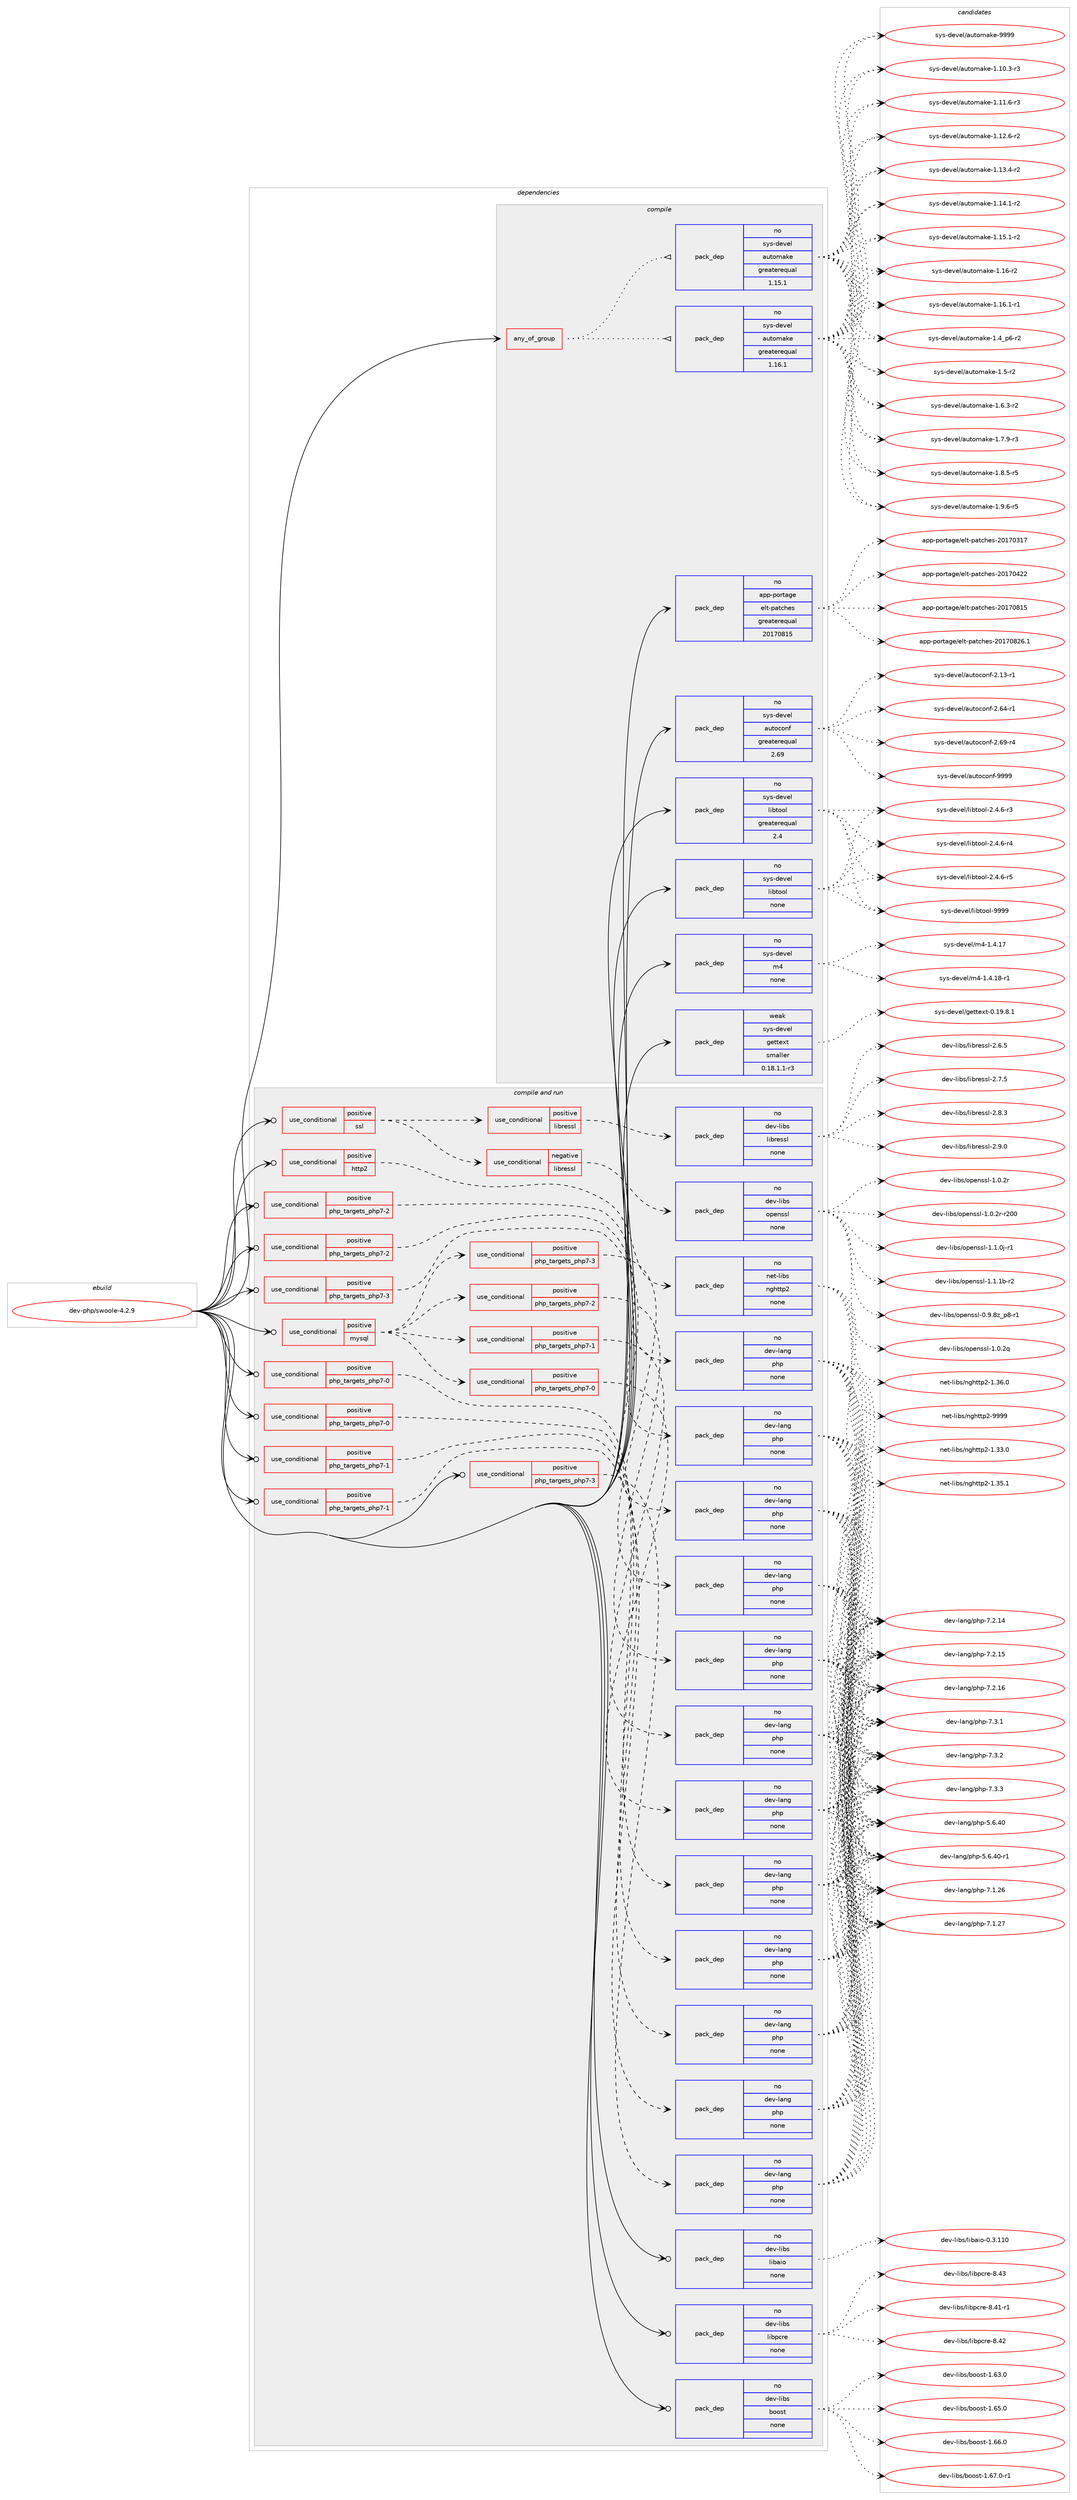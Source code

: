 digraph prolog {

# *************
# Graph options
# *************

newrank=true;
concentrate=true;
compound=true;
graph [rankdir=LR,fontname=Helvetica,fontsize=10,ranksep=1.5];#, ranksep=2.5, nodesep=0.2];
edge  [arrowhead=vee];
node  [fontname=Helvetica,fontsize=10];

# **********
# The ebuild
# **********

subgraph cluster_leftcol {
color=gray;
rank=same;
label=<<i>ebuild</i>>;
id [label="dev-php/swoole-4.2.9", color=red, width=4, href="../dev-php/swoole-4.2.9.svg"];
}

# ****************
# The dependencies
# ****************

subgraph cluster_midcol {
color=gray;
label=<<i>dependencies</i>>;
subgraph cluster_compile {
fillcolor="#eeeeee";
style=filled;
label=<<i>compile</i>>;
subgraph any22650 {
dependency1396163 [label=<<TABLE BORDER="0" CELLBORDER="1" CELLSPACING="0" CELLPADDING="4"><TR><TD CELLPADDING="10">any_of_group</TD></TR></TABLE>>, shape=none, color=red];subgraph pack1002826 {
dependency1396164 [label=<<TABLE BORDER="0" CELLBORDER="1" CELLSPACING="0" CELLPADDING="4" WIDTH="220"><TR><TD ROWSPAN="6" CELLPADDING="30">pack_dep</TD></TR><TR><TD WIDTH="110">no</TD></TR><TR><TD>sys-devel</TD></TR><TR><TD>automake</TD></TR><TR><TD>greaterequal</TD></TR><TR><TD>1.16.1</TD></TR></TABLE>>, shape=none, color=blue];
}
dependency1396163:e -> dependency1396164:w [weight=20,style="dotted",arrowhead="oinv"];
subgraph pack1002827 {
dependency1396165 [label=<<TABLE BORDER="0" CELLBORDER="1" CELLSPACING="0" CELLPADDING="4" WIDTH="220"><TR><TD ROWSPAN="6" CELLPADDING="30">pack_dep</TD></TR><TR><TD WIDTH="110">no</TD></TR><TR><TD>sys-devel</TD></TR><TR><TD>automake</TD></TR><TR><TD>greaterequal</TD></TR><TR><TD>1.15.1</TD></TR></TABLE>>, shape=none, color=blue];
}
dependency1396163:e -> dependency1396165:w [weight=20,style="dotted",arrowhead="oinv"];
}
id:e -> dependency1396163:w [weight=20,style="solid",arrowhead="vee"];
subgraph pack1002828 {
dependency1396166 [label=<<TABLE BORDER="0" CELLBORDER="1" CELLSPACING="0" CELLPADDING="4" WIDTH="220"><TR><TD ROWSPAN="6" CELLPADDING="30">pack_dep</TD></TR><TR><TD WIDTH="110">no</TD></TR><TR><TD>app-portage</TD></TR><TR><TD>elt-patches</TD></TR><TR><TD>greaterequal</TD></TR><TR><TD>20170815</TD></TR></TABLE>>, shape=none, color=blue];
}
id:e -> dependency1396166:w [weight=20,style="solid",arrowhead="vee"];
subgraph pack1002829 {
dependency1396167 [label=<<TABLE BORDER="0" CELLBORDER="1" CELLSPACING="0" CELLPADDING="4" WIDTH="220"><TR><TD ROWSPAN="6" CELLPADDING="30">pack_dep</TD></TR><TR><TD WIDTH="110">no</TD></TR><TR><TD>sys-devel</TD></TR><TR><TD>autoconf</TD></TR><TR><TD>greaterequal</TD></TR><TR><TD>2.69</TD></TR></TABLE>>, shape=none, color=blue];
}
id:e -> dependency1396167:w [weight=20,style="solid",arrowhead="vee"];
subgraph pack1002830 {
dependency1396168 [label=<<TABLE BORDER="0" CELLBORDER="1" CELLSPACING="0" CELLPADDING="4" WIDTH="220"><TR><TD ROWSPAN="6" CELLPADDING="30">pack_dep</TD></TR><TR><TD WIDTH="110">no</TD></TR><TR><TD>sys-devel</TD></TR><TR><TD>libtool</TD></TR><TR><TD>greaterequal</TD></TR><TR><TD>2.4</TD></TR></TABLE>>, shape=none, color=blue];
}
id:e -> dependency1396168:w [weight=20,style="solid",arrowhead="vee"];
subgraph pack1002831 {
dependency1396169 [label=<<TABLE BORDER="0" CELLBORDER="1" CELLSPACING="0" CELLPADDING="4" WIDTH="220"><TR><TD ROWSPAN="6" CELLPADDING="30">pack_dep</TD></TR><TR><TD WIDTH="110">no</TD></TR><TR><TD>sys-devel</TD></TR><TR><TD>libtool</TD></TR><TR><TD>none</TD></TR><TR><TD></TD></TR></TABLE>>, shape=none, color=blue];
}
id:e -> dependency1396169:w [weight=20,style="solid",arrowhead="vee"];
subgraph pack1002832 {
dependency1396170 [label=<<TABLE BORDER="0" CELLBORDER="1" CELLSPACING="0" CELLPADDING="4" WIDTH="220"><TR><TD ROWSPAN="6" CELLPADDING="30">pack_dep</TD></TR><TR><TD WIDTH="110">no</TD></TR><TR><TD>sys-devel</TD></TR><TR><TD>m4</TD></TR><TR><TD>none</TD></TR><TR><TD></TD></TR></TABLE>>, shape=none, color=blue];
}
id:e -> dependency1396170:w [weight=20,style="solid",arrowhead="vee"];
subgraph pack1002833 {
dependency1396171 [label=<<TABLE BORDER="0" CELLBORDER="1" CELLSPACING="0" CELLPADDING="4" WIDTH="220"><TR><TD ROWSPAN="6" CELLPADDING="30">pack_dep</TD></TR><TR><TD WIDTH="110">weak</TD></TR><TR><TD>sys-devel</TD></TR><TR><TD>gettext</TD></TR><TR><TD>smaller</TD></TR><TR><TD>0.18.1.1-r3</TD></TR></TABLE>>, shape=none, color=blue];
}
id:e -> dependency1396171:w [weight=20,style="solid",arrowhead="vee"];
}
subgraph cluster_compileandrun {
fillcolor="#eeeeee";
style=filled;
label=<<i>compile and run</i>>;
subgraph cond370122 {
dependency1396172 [label=<<TABLE BORDER="0" CELLBORDER="1" CELLSPACING="0" CELLPADDING="4"><TR><TD ROWSPAN="3" CELLPADDING="10">use_conditional</TD></TR><TR><TD>positive</TD></TR><TR><TD>http2</TD></TR></TABLE>>, shape=none, color=red];
subgraph pack1002834 {
dependency1396173 [label=<<TABLE BORDER="0" CELLBORDER="1" CELLSPACING="0" CELLPADDING="4" WIDTH="220"><TR><TD ROWSPAN="6" CELLPADDING="30">pack_dep</TD></TR><TR><TD WIDTH="110">no</TD></TR><TR><TD>net-libs</TD></TR><TR><TD>nghttp2</TD></TR><TR><TD>none</TD></TR><TR><TD></TD></TR></TABLE>>, shape=none, color=blue];
}
dependency1396172:e -> dependency1396173:w [weight=20,style="dashed",arrowhead="vee"];
}
id:e -> dependency1396172:w [weight=20,style="solid",arrowhead="odotvee"];
subgraph cond370123 {
dependency1396174 [label=<<TABLE BORDER="0" CELLBORDER="1" CELLSPACING="0" CELLPADDING="4"><TR><TD ROWSPAN="3" CELLPADDING="10">use_conditional</TD></TR><TR><TD>positive</TD></TR><TR><TD>mysql</TD></TR></TABLE>>, shape=none, color=red];
subgraph cond370124 {
dependency1396175 [label=<<TABLE BORDER="0" CELLBORDER="1" CELLSPACING="0" CELLPADDING="4"><TR><TD ROWSPAN="3" CELLPADDING="10">use_conditional</TD></TR><TR><TD>positive</TD></TR><TR><TD>php_targets_php7-0</TD></TR></TABLE>>, shape=none, color=red];
subgraph pack1002835 {
dependency1396176 [label=<<TABLE BORDER="0" CELLBORDER="1" CELLSPACING="0" CELLPADDING="4" WIDTH="220"><TR><TD ROWSPAN="6" CELLPADDING="30">pack_dep</TD></TR><TR><TD WIDTH="110">no</TD></TR><TR><TD>dev-lang</TD></TR><TR><TD>php</TD></TR><TR><TD>none</TD></TR><TR><TD></TD></TR></TABLE>>, shape=none, color=blue];
}
dependency1396175:e -> dependency1396176:w [weight=20,style="dashed",arrowhead="vee"];
}
dependency1396174:e -> dependency1396175:w [weight=20,style="dashed",arrowhead="vee"];
subgraph cond370125 {
dependency1396177 [label=<<TABLE BORDER="0" CELLBORDER="1" CELLSPACING="0" CELLPADDING="4"><TR><TD ROWSPAN="3" CELLPADDING="10">use_conditional</TD></TR><TR><TD>positive</TD></TR><TR><TD>php_targets_php7-1</TD></TR></TABLE>>, shape=none, color=red];
subgraph pack1002836 {
dependency1396178 [label=<<TABLE BORDER="0" CELLBORDER="1" CELLSPACING="0" CELLPADDING="4" WIDTH="220"><TR><TD ROWSPAN="6" CELLPADDING="30">pack_dep</TD></TR><TR><TD WIDTH="110">no</TD></TR><TR><TD>dev-lang</TD></TR><TR><TD>php</TD></TR><TR><TD>none</TD></TR><TR><TD></TD></TR></TABLE>>, shape=none, color=blue];
}
dependency1396177:e -> dependency1396178:w [weight=20,style="dashed",arrowhead="vee"];
}
dependency1396174:e -> dependency1396177:w [weight=20,style="dashed",arrowhead="vee"];
subgraph cond370126 {
dependency1396179 [label=<<TABLE BORDER="0" CELLBORDER="1" CELLSPACING="0" CELLPADDING="4"><TR><TD ROWSPAN="3" CELLPADDING="10">use_conditional</TD></TR><TR><TD>positive</TD></TR><TR><TD>php_targets_php7-2</TD></TR></TABLE>>, shape=none, color=red];
subgraph pack1002837 {
dependency1396180 [label=<<TABLE BORDER="0" CELLBORDER="1" CELLSPACING="0" CELLPADDING="4" WIDTH="220"><TR><TD ROWSPAN="6" CELLPADDING="30">pack_dep</TD></TR><TR><TD WIDTH="110">no</TD></TR><TR><TD>dev-lang</TD></TR><TR><TD>php</TD></TR><TR><TD>none</TD></TR><TR><TD></TD></TR></TABLE>>, shape=none, color=blue];
}
dependency1396179:e -> dependency1396180:w [weight=20,style="dashed",arrowhead="vee"];
}
dependency1396174:e -> dependency1396179:w [weight=20,style="dashed",arrowhead="vee"];
subgraph cond370127 {
dependency1396181 [label=<<TABLE BORDER="0" CELLBORDER="1" CELLSPACING="0" CELLPADDING="4"><TR><TD ROWSPAN="3" CELLPADDING="10">use_conditional</TD></TR><TR><TD>positive</TD></TR><TR><TD>php_targets_php7-3</TD></TR></TABLE>>, shape=none, color=red];
subgraph pack1002838 {
dependency1396182 [label=<<TABLE BORDER="0" CELLBORDER="1" CELLSPACING="0" CELLPADDING="4" WIDTH="220"><TR><TD ROWSPAN="6" CELLPADDING="30">pack_dep</TD></TR><TR><TD WIDTH="110">no</TD></TR><TR><TD>dev-lang</TD></TR><TR><TD>php</TD></TR><TR><TD>none</TD></TR><TR><TD></TD></TR></TABLE>>, shape=none, color=blue];
}
dependency1396181:e -> dependency1396182:w [weight=20,style="dashed",arrowhead="vee"];
}
dependency1396174:e -> dependency1396181:w [weight=20,style="dashed",arrowhead="vee"];
}
id:e -> dependency1396174:w [weight=20,style="solid",arrowhead="odotvee"];
subgraph cond370128 {
dependency1396183 [label=<<TABLE BORDER="0" CELLBORDER="1" CELLSPACING="0" CELLPADDING="4"><TR><TD ROWSPAN="3" CELLPADDING="10">use_conditional</TD></TR><TR><TD>positive</TD></TR><TR><TD>php_targets_php7-0</TD></TR></TABLE>>, shape=none, color=red];
subgraph pack1002839 {
dependency1396184 [label=<<TABLE BORDER="0" CELLBORDER="1" CELLSPACING="0" CELLPADDING="4" WIDTH="220"><TR><TD ROWSPAN="6" CELLPADDING="30">pack_dep</TD></TR><TR><TD WIDTH="110">no</TD></TR><TR><TD>dev-lang</TD></TR><TR><TD>php</TD></TR><TR><TD>none</TD></TR><TR><TD></TD></TR></TABLE>>, shape=none, color=blue];
}
dependency1396183:e -> dependency1396184:w [weight=20,style="dashed",arrowhead="vee"];
}
id:e -> dependency1396183:w [weight=20,style="solid",arrowhead="odotvee"];
subgraph cond370129 {
dependency1396185 [label=<<TABLE BORDER="0" CELLBORDER="1" CELLSPACING="0" CELLPADDING="4"><TR><TD ROWSPAN="3" CELLPADDING="10">use_conditional</TD></TR><TR><TD>positive</TD></TR><TR><TD>php_targets_php7-0</TD></TR></TABLE>>, shape=none, color=red];
subgraph pack1002840 {
dependency1396186 [label=<<TABLE BORDER="0" CELLBORDER="1" CELLSPACING="0" CELLPADDING="4" WIDTH="220"><TR><TD ROWSPAN="6" CELLPADDING="30">pack_dep</TD></TR><TR><TD WIDTH="110">no</TD></TR><TR><TD>dev-lang</TD></TR><TR><TD>php</TD></TR><TR><TD>none</TD></TR><TR><TD></TD></TR></TABLE>>, shape=none, color=blue];
}
dependency1396185:e -> dependency1396186:w [weight=20,style="dashed",arrowhead="vee"];
}
id:e -> dependency1396185:w [weight=20,style="solid",arrowhead="odotvee"];
subgraph cond370130 {
dependency1396187 [label=<<TABLE BORDER="0" CELLBORDER="1" CELLSPACING="0" CELLPADDING="4"><TR><TD ROWSPAN="3" CELLPADDING="10">use_conditional</TD></TR><TR><TD>positive</TD></TR><TR><TD>php_targets_php7-1</TD></TR></TABLE>>, shape=none, color=red];
subgraph pack1002841 {
dependency1396188 [label=<<TABLE BORDER="0" CELLBORDER="1" CELLSPACING="0" CELLPADDING="4" WIDTH="220"><TR><TD ROWSPAN="6" CELLPADDING="30">pack_dep</TD></TR><TR><TD WIDTH="110">no</TD></TR><TR><TD>dev-lang</TD></TR><TR><TD>php</TD></TR><TR><TD>none</TD></TR><TR><TD></TD></TR></TABLE>>, shape=none, color=blue];
}
dependency1396187:e -> dependency1396188:w [weight=20,style="dashed",arrowhead="vee"];
}
id:e -> dependency1396187:w [weight=20,style="solid",arrowhead="odotvee"];
subgraph cond370131 {
dependency1396189 [label=<<TABLE BORDER="0" CELLBORDER="1" CELLSPACING="0" CELLPADDING="4"><TR><TD ROWSPAN="3" CELLPADDING="10">use_conditional</TD></TR><TR><TD>positive</TD></TR><TR><TD>php_targets_php7-1</TD></TR></TABLE>>, shape=none, color=red];
subgraph pack1002842 {
dependency1396190 [label=<<TABLE BORDER="0" CELLBORDER="1" CELLSPACING="0" CELLPADDING="4" WIDTH="220"><TR><TD ROWSPAN="6" CELLPADDING="30">pack_dep</TD></TR><TR><TD WIDTH="110">no</TD></TR><TR><TD>dev-lang</TD></TR><TR><TD>php</TD></TR><TR><TD>none</TD></TR><TR><TD></TD></TR></TABLE>>, shape=none, color=blue];
}
dependency1396189:e -> dependency1396190:w [weight=20,style="dashed",arrowhead="vee"];
}
id:e -> dependency1396189:w [weight=20,style="solid",arrowhead="odotvee"];
subgraph cond370132 {
dependency1396191 [label=<<TABLE BORDER="0" CELLBORDER="1" CELLSPACING="0" CELLPADDING="4"><TR><TD ROWSPAN="3" CELLPADDING="10">use_conditional</TD></TR><TR><TD>positive</TD></TR><TR><TD>php_targets_php7-2</TD></TR></TABLE>>, shape=none, color=red];
subgraph pack1002843 {
dependency1396192 [label=<<TABLE BORDER="0" CELLBORDER="1" CELLSPACING="0" CELLPADDING="4" WIDTH="220"><TR><TD ROWSPAN="6" CELLPADDING="30">pack_dep</TD></TR><TR><TD WIDTH="110">no</TD></TR><TR><TD>dev-lang</TD></TR><TR><TD>php</TD></TR><TR><TD>none</TD></TR><TR><TD></TD></TR></TABLE>>, shape=none, color=blue];
}
dependency1396191:e -> dependency1396192:w [weight=20,style="dashed",arrowhead="vee"];
}
id:e -> dependency1396191:w [weight=20,style="solid",arrowhead="odotvee"];
subgraph cond370133 {
dependency1396193 [label=<<TABLE BORDER="0" CELLBORDER="1" CELLSPACING="0" CELLPADDING="4"><TR><TD ROWSPAN="3" CELLPADDING="10">use_conditional</TD></TR><TR><TD>positive</TD></TR><TR><TD>php_targets_php7-2</TD></TR></TABLE>>, shape=none, color=red];
subgraph pack1002844 {
dependency1396194 [label=<<TABLE BORDER="0" CELLBORDER="1" CELLSPACING="0" CELLPADDING="4" WIDTH="220"><TR><TD ROWSPAN="6" CELLPADDING="30">pack_dep</TD></TR><TR><TD WIDTH="110">no</TD></TR><TR><TD>dev-lang</TD></TR><TR><TD>php</TD></TR><TR><TD>none</TD></TR><TR><TD></TD></TR></TABLE>>, shape=none, color=blue];
}
dependency1396193:e -> dependency1396194:w [weight=20,style="dashed",arrowhead="vee"];
}
id:e -> dependency1396193:w [weight=20,style="solid",arrowhead="odotvee"];
subgraph cond370134 {
dependency1396195 [label=<<TABLE BORDER="0" CELLBORDER="1" CELLSPACING="0" CELLPADDING="4"><TR><TD ROWSPAN="3" CELLPADDING="10">use_conditional</TD></TR><TR><TD>positive</TD></TR><TR><TD>php_targets_php7-3</TD></TR></TABLE>>, shape=none, color=red];
subgraph pack1002845 {
dependency1396196 [label=<<TABLE BORDER="0" CELLBORDER="1" CELLSPACING="0" CELLPADDING="4" WIDTH="220"><TR><TD ROWSPAN="6" CELLPADDING="30">pack_dep</TD></TR><TR><TD WIDTH="110">no</TD></TR><TR><TD>dev-lang</TD></TR><TR><TD>php</TD></TR><TR><TD>none</TD></TR><TR><TD></TD></TR></TABLE>>, shape=none, color=blue];
}
dependency1396195:e -> dependency1396196:w [weight=20,style="dashed",arrowhead="vee"];
}
id:e -> dependency1396195:w [weight=20,style="solid",arrowhead="odotvee"];
subgraph cond370135 {
dependency1396197 [label=<<TABLE BORDER="0" CELLBORDER="1" CELLSPACING="0" CELLPADDING="4"><TR><TD ROWSPAN="3" CELLPADDING="10">use_conditional</TD></TR><TR><TD>positive</TD></TR><TR><TD>php_targets_php7-3</TD></TR></TABLE>>, shape=none, color=red];
subgraph pack1002846 {
dependency1396198 [label=<<TABLE BORDER="0" CELLBORDER="1" CELLSPACING="0" CELLPADDING="4" WIDTH="220"><TR><TD ROWSPAN="6" CELLPADDING="30">pack_dep</TD></TR><TR><TD WIDTH="110">no</TD></TR><TR><TD>dev-lang</TD></TR><TR><TD>php</TD></TR><TR><TD>none</TD></TR><TR><TD></TD></TR></TABLE>>, shape=none, color=blue];
}
dependency1396197:e -> dependency1396198:w [weight=20,style="dashed",arrowhead="vee"];
}
id:e -> dependency1396197:w [weight=20,style="solid",arrowhead="odotvee"];
subgraph cond370136 {
dependency1396199 [label=<<TABLE BORDER="0" CELLBORDER="1" CELLSPACING="0" CELLPADDING="4"><TR><TD ROWSPAN="3" CELLPADDING="10">use_conditional</TD></TR><TR><TD>positive</TD></TR><TR><TD>ssl</TD></TR></TABLE>>, shape=none, color=red];
subgraph cond370137 {
dependency1396200 [label=<<TABLE BORDER="0" CELLBORDER="1" CELLSPACING="0" CELLPADDING="4"><TR><TD ROWSPAN="3" CELLPADDING="10">use_conditional</TD></TR><TR><TD>negative</TD></TR><TR><TD>libressl</TD></TR></TABLE>>, shape=none, color=red];
subgraph pack1002847 {
dependency1396201 [label=<<TABLE BORDER="0" CELLBORDER="1" CELLSPACING="0" CELLPADDING="4" WIDTH="220"><TR><TD ROWSPAN="6" CELLPADDING="30">pack_dep</TD></TR><TR><TD WIDTH="110">no</TD></TR><TR><TD>dev-libs</TD></TR><TR><TD>openssl</TD></TR><TR><TD>none</TD></TR><TR><TD></TD></TR></TABLE>>, shape=none, color=blue];
}
dependency1396200:e -> dependency1396201:w [weight=20,style="dashed",arrowhead="vee"];
}
dependency1396199:e -> dependency1396200:w [weight=20,style="dashed",arrowhead="vee"];
subgraph cond370138 {
dependency1396202 [label=<<TABLE BORDER="0" CELLBORDER="1" CELLSPACING="0" CELLPADDING="4"><TR><TD ROWSPAN="3" CELLPADDING="10">use_conditional</TD></TR><TR><TD>positive</TD></TR><TR><TD>libressl</TD></TR></TABLE>>, shape=none, color=red];
subgraph pack1002848 {
dependency1396203 [label=<<TABLE BORDER="0" CELLBORDER="1" CELLSPACING="0" CELLPADDING="4" WIDTH="220"><TR><TD ROWSPAN="6" CELLPADDING="30">pack_dep</TD></TR><TR><TD WIDTH="110">no</TD></TR><TR><TD>dev-libs</TD></TR><TR><TD>libressl</TD></TR><TR><TD>none</TD></TR><TR><TD></TD></TR></TABLE>>, shape=none, color=blue];
}
dependency1396202:e -> dependency1396203:w [weight=20,style="dashed",arrowhead="vee"];
}
dependency1396199:e -> dependency1396202:w [weight=20,style="dashed",arrowhead="vee"];
}
id:e -> dependency1396199:w [weight=20,style="solid",arrowhead="odotvee"];
subgraph pack1002849 {
dependency1396204 [label=<<TABLE BORDER="0" CELLBORDER="1" CELLSPACING="0" CELLPADDING="4" WIDTH="220"><TR><TD ROWSPAN="6" CELLPADDING="30">pack_dep</TD></TR><TR><TD WIDTH="110">no</TD></TR><TR><TD>dev-libs</TD></TR><TR><TD>boost</TD></TR><TR><TD>none</TD></TR><TR><TD></TD></TR></TABLE>>, shape=none, color=blue];
}
id:e -> dependency1396204:w [weight=20,style="solid",arrowhead="odotvee"];
subgraph pack1002850 {
dependency1396205 [label=<<TABLE BORDER="0" CELLBORDER="1" CELLSPACING="0" CELLPADDING="4" WIDTH="220"><TR><TD ROWSPAN="6" CELLPADDING="30">pack_dep</TD></TR><TR><TD WIDTH="110">no</TD></TR><TR><TD>dev-libs</TD></TR><TR><TD>libaio</TD></TR><TR><TD>none</TD></TR><TR><TD></TD></TR></TABLE>>, shape=none, color=blue];
}
id:e -> dependency1396205:w [weight=20,style="solid",arrowhead="odotvee"];
subgraph pack1002851 {
dependency1396206 [label=<<TABLE BORDER="0" CELLBORDER="1" CELLSPACING="0" CELLPADDING="4" WIDTH="220"><TR><TD ROWSPAN="6" CELLPADDING="30">pack_dep</TD></TR><TR><TD WIDTH="110">no</TD></TR><TR><TD>dev-libs</TD></TR><TR><TD>libpcre</TD></TR><TR><TD>none</TD></TR><TR><TD></TD></TR></TABLE>>, shape=none, color=blue];
}
id:e -> dependency1396206:w [weight=20,style="solid",arrowhead="odotvee"];
}
subgraph cluster_run {
fillcolor="#eeeeee";
style=filled;
label=<<i>run</i>>;
}
}

# **************
# The candidates
# **************

subgraph cluster_choices {
rank=same;
color=gray;
label=<<i>candidates</i>>;

subgraph choice1002826 {
color=black;
nodesep=1;
choice11512111545100101118101108479711711611110997107101454946494846514511451 [label="sys-devel/automake-1.10.3-r3", color=red, width=4,href="../sys-devel/automake-1.10.3-r3.svg"];
choice11512111545100101118101108479711711611110997107101454946494946544511451 [label="sys-devel/automake-1.11.6-r3", color=red, width=4,href="../sys-devel/automake-1.11.6-r3.svg"];
choice11512111545100101118101108479711711611110997107101454946495046544511450 [label="sys-devel/automake-1.12.6-r2", color=red, width=4,href="../sys-devel/automake-1.12.6-r2.svg"];
choice11512111545100101118101108479711711611110997107101454946495146524511450 [label="sys-devel/automake-1.13.4-r2", color=red, width=4,href="../sys-devel/automake-1.13.4-r2.svg"];
choice11512111545100101118101108479711711611110997107101454946495246494511450 [label="sys-devel/automake-1.14.1-r2", color=red, width=4,href="../sys-devel/automake-1.14.1-r2.svg"];
choice11512111545100101118101108479711711611110997107101454946495346494511450 [label="sys-devel/automake-1.15.1-r2", color=red, width=4,href="../sys-devel/automake-1.15.1-r2.svg"];
choice1151211154510010111810110847971171161111099710710145494649544511450 [label="sys-devel/automake-1.16-r2", color=red, width=4,href="../sys-devel/automake-1.16-r2.svg"];
choice11512111545100101118101108479711711611110997107101454946495446494511449 [label="sys-devel/automake-1.16.1-r1", color=red, width=4,href="../sys-devel/automake-1.16.1-r1.svg"];
choice115121115451001011181011084797117116111109971071014549465295112544511450 [label="sys-devel/automake-1.4_p6-r2", color=red, width=4,href="../sys-devel/automake-1.4_p6-r2.svg"];
choice11512111545100101118101108479711711611110997107101454946534511450 [label="sys-devel/automake-1.5-r2", color=red, width=4,href="../sys-devel/automake-1.5-r2.svg"];
choice115121115451001011181011084797117116111109971071014549465446514511450 [label="sys-devel/automake-1.6.3-r2", color=red, width=4,href="../sys-devel/automake-1.6.3-r2.svg"];
choice115121115451001011181011084797117116111109971071014549465546574511451 [label="sys-devel/automake-1.7.9-r3", color=red, width=4,href="../sys-devel/automake-1.7.9-r3.svg"];
choice115121115451001011181011084797117116111109971071014549465646534511453 [label="sys-devel/automake-1.8.5-r5", color=red, width=4,href="../sys-devel/automake-1.8.5-r5.svg"];
choice115121115451001011181011084797117116111109971071014549465746544511453 [label="sys-devel/automake-1.9.6-r5", color=red, width=4,href="../sys-devel/automake-1.9.6-r5.svg"];
choice115121115451001011181011084797117116111109971071014557575757 [label="sys-devel/automake-9999", color=red, width=4,href="../sys-devel/automake-9999.svg"];
dependency1396164:e -> choice11512111545100101118101108479711711611110997107101454946494846514511451:w [style=dotted,weight="100"];
dependency1396164:e -> choice11512111545100101118101108479711711611110997107101454946494946544511451:w [style=dotted,weight="100"];
dependency1396164:e -> choice11512111545100101118101108479711711611110997107101454946495046544511450:w [style=dotted,weight="100"];
dependency1396164:e -> choice11512111545100101118101108479711711611110997107101454946495146524511450:w [style=dotted,weight="100"];
dependency1396164:e -> choice11512111545100101118101108479711711611110997107101454946495246494511450:w [style=dotted,weight="100"];
dependency1396164:e -> choice11512111545100101118101108479711711611110997107101454946495346494511450:w [style=dotted,weight="100"];
dependency1396164:e -> choice1151211154510010111810110847971171161111099710710145494649544511450:w [style=dotted,weight="100"];
dependency1396164:e -> choice11512111545100101118101108479711711611110997107101454946495446494511449:w [style=dotted,weight="100"];
dependency1396164:e -> choice115121115451001011181011084797117116111109971071014549465295112544511450:w [style=dotted,weight="100"];
dependency1396164:e -> choice11512111545100101118101108479711711611110997107101454946534511450:w [style=dotted,weight="100"];
dependency1396164:e -> choice115121115451001011181011084797117116111109971071014549465446514511450:w [style=dotted,weight="100"];
dependency1396164:e -> choice115121115451001011181011084797117116111109971071014549465546574511451:w [style=dotted,weight="100"];
dependency1396164:e -> choice115121115451001011181011084797117116111109971071014549465646534511453:w [style=dotted,weight="100"];
dependency1396164:e -> choice115121115451001011181011084797117116111109971071014549465746544511453:w [style=dotted,weight="100"];
dependency1396164:e -> choice115121115451001011181011084797117116111109971071014557575757:w [style=dotted,weight="100"];
}
subgraph choice1002827 {
color=black;
nodesep=1;
choice11512111545100101118101108479711711611110997107101454946494846514511451 [label="sys-devel/automake-1.10.3-r3", color=red, width=4,href="../sys-devel/automake-1.10.3-r3.svg"];
choice11512111545100101118101108479711711611110997107101454946494946544511451 [label="sys-devel/automake-1.11.6-r3", color=red, width=4,href="../sys-devel/automake-1.11.6-r3.svg"];
choice11512111545100101118101108479711711611110997107101454946495046544511450 [label="sys-devel/automake-1.12.6-r2", color=red, width=4,href="../sys-devel/automake-1.12.6-r2.svg"];
choice11512111545100101118101108479711711611110997107101454946495146524511450 [label="sys-devel/automake-1.13.4-r2", color=red, width=4,href="../sys-devel/automake-1.13.4-r2.svg"];
choice11512111545100101118101108479711711611110997107101454946495246494511450 [label="sys-devel/automake-1.14.1-r2", color=red, width=4,href="../sys-devel/automake-1.14.1-r2.svg"];
choice11512111545100101118101108479711711611110997107101454946495346494511450 [label="sys-devel/automake-1.15.1-r2", color=red, width=4,href="../sys-devel/automake-1.15.1-r2.svg"];
choice1151211154510010111810110847971171161111099710710145494649544511450 [label="sys-devel/automake-1.16-r2", color=red, width=4,href="../sys-devel/automake-1.16-r2.svg"];
choice11512111545100101118101108479711711611110997107101454946495446494511449 [label="sys-devel/automake-1.16.1-r1", color=red, width=4,href="../sys-devel/automake-1.16.1-r1.svg"];
choice115121115451001011181011084797117116111109971071014549465295112544511450 [label="sys-devel/automake-1.4_p6-r2", color=red, width=4,href="../sys-devel/automake-1.4_p6-r2.svg"];
choice11512111545100101118101108479711711611110997107101454946534511450 [label="sys-devel/automake-1.5-r2", color=red, width=4,href="../sys-devel/automake-1.5-r2.svg"];
choice115121115451001011181011084797117116111109971071014549465446514511450 [label="sys-devel/automake-1.6.3-r2", color=red, width=4,href="../sys-devel/automake-1.6.3-r2.svg"];
choice115121115451001011181011084797117116111109971071014549465546574511451 [label="sys-devel/automake-1.7.9-r3", color=red, width=4,href="../sys-devel/automake-1.7.9-r3.svg"];
choice115121115451001011181011084797117116111109971071014549465646534511453 [label="sys-devel/automake-1.8.5-r5", color=red, width=4,href="../sys-devel/automake-1.8.5-r5.svg"];
choice115121115451001011181011084797117116111109971071014549465746544511453 [label="sys-devel/automake-1.9.6-r5", color=red, width=4,href="../sys-devel/automake-1.9.6-r5.svg"];
choice115121115451001011181011084797117116111109971071014557575757 [label="sys-devel/automake-9999", color=red, width=4,href="../sys-devel/automake-9999.svg"];
dependency1396165:e -> choice11512111545100101118101108479711711611110997107101454946494846514511451:w [style=dotted,weight="100"];
dependency1396165:e -> choice11512111545100101118101108479711711611110997107101454946494946544511451:w [style=dotted,weight="100"];
dependency1396165:e -> choice11512111545100101118101108479711711611110997107101454946495046544511450:w [style=dotted,weight="100"];
dependency1396165:e -> choice11512111545100101118101108479711711611110997107101454946495146524511450:w [style=dotted,weight="100"];
dependency1396165:e -> choice11512111545100101118101108479711711611110997107101454946495246494511450:w [style=dotted,weight="100"];
dependency1396165:e -> choice11512111545100101118101108479711711611110997107101454946495346494511450:w [style=dotted,weight="100"];
dependency1396165:e -> choice1151211154510010111810110847971171161111099710710145494649544511450:w [style=dotted,weight="100"];
dependency1396165:e -> choice11512111545100101118101108479711711611110997107101454946495446494511449:w [style=dotted,weight="100"];
dependency1396165:e -> choice115121115451001011181011084797117116111109971071014549465295112544511450:w [style=dotted,weight="100"];
dependency1396165:e -> choice11512111545100101118101108479711711611110997107101454946534511450:w [style=dotted,weight="100"];
dependency1396165:e -> choice115121115451001011181011084797117116111109971071014549465446514511450:w [style=dotted,weight="100"];
dependency1396165:e -> choice115121115451001011181011084797117116111109971071014549465546574511451:w [style=dotted,weight="100"];
dependency1396165:e -> choice115121115451001011181011084797117116111109971071014549465646534511453:w [style=dotted,weight="100"];
dependency1396165:e -> choice115121115451001011181011084797117116111109971071014549465746544511453:w [style=dotted,weight="100"];
dependency1396165:e -> choice115121115451001011181011084797117116111109971071014557575757:w [style=dotted,weight="100"];
}
subgraph choice1002828 {
color=black;
nodesep=1;
choice97112112451121111141169710310147101108116451129711699104101115455048495548514955 [label="app-portage/elt-patches-20170317", color=red, width=4,href="../app-portage/elt-patches-20170317.svg"];
choice97112112451121111141169710310147101108116451129711699104101115455048495548525050 [label="app-portage/elt-patches-20170422", color=red, width=4,href="../app-portage/elt-patches-20170422.svg"];
choice97112112451121111141169710310147101108116451129711699104101115455048495548564953 [label="app-portage/elt-patches-20170815", color=red, width=4,href="../app-portage/elt-patches-20170815.svg"];
choice971121124511211111411697103101471011081164511297116991041011154550484955485650544649 [label="app-portage/elt-patches-20170826.1", color=red, width=4,href="../app-portage/elt-patches-20170826.1.svg"];
dependency1396166:e -> choice97112112451121111141169710310147101108116451129711699104101115455048495548514955:w [style=dotted,weight="100"];
dependency1396166:e -> choice97112112451121111141169710310147101108116451129711699104101115455048495548525050:w [style=dotted,weight="100"];
dependency1396166:e -> choice97112112451121111141169710310147101108116451129711699104101115455048495548564953:w [style=dotted,weight="100"];
dependency1396166:e -> choice971121124511211111411697103101471011081164511297116991041011154550484955485650544649:w [style=dotted,weight="100"];
}
subgraph choice1002829 {
color=black;
nodesep=1;
choice1151211154510010111810110847971171161119911111010245504649514511449 [label="sys-devel/autoconf-2.13-r1", color=red, width=4,href="../sys-devel/autoconf-2.13-r1.svg"];
choice1151211154510010111810110847971171161119911111010245504654524511449 [label="sys-devel/autoconf-2.64-r1", color=red, width=4,href="../sys-devel/autoconf-2.64-r1.svg"];
choice1151211154510010111810110847971171161119911111010245504654574511452 [label="sys-devel/autoconf-2.69-r4", color=red, width=4,href="../sys-devel/autoconf-2.69-r4.svg"];
choice115121115451001011181011084797117116111991111101024557575757 [label="sys-devel/autoconf-9999", color=red, width=4,href="../sys-devel/autoconf-9999.svg"];
dependency1396167:e -> choice1151211154510010111810110847971171161119911111010245504649514511449:w [style=dotted,weight="100"];
dependency1396167:e -> choice1151211154510010111810110847971171161119911111010245504654524511449:w [style=dotted,weight="100"];
dependency1396167:e -> choice1151211154510010111810110847971171161119911111010245504654574511452:w [style=dotted,weight="100"];
dependency1396167:e -> choice115121115451001011181011084797117116111991111101024557575757:w [style=dotted,weight="100"];
}
subgraph choice1002830 {
color=black;
nodesep=1;
choice1151211154510010111810110847108105981161111111084550465246544511451 [label="sys-devel/libtool-2.4.6-r3", color=red, width=4,href="../sys-devel/libtool-2.4.6-r3.svg"];
choice1151211154510010111810110847108105981161111111084550465246544511452 [label="sys-devel/libtool-2.4.6-r4", color=red, width=4,href="../sys-devel/libtool-2.4.6-r4.svg"];
choice1151211154510010111810110847108105981161111111084550465246544511453 [label="sys-devel/libtool-2.4.6-r5", color=red, width=4,href="../sys-devel/libtool-2.4.6-r5.svg"];
choice1151211154510010111810110847108105981161111111084557575757 [label="sys-devel/libtool-9999", color=red, width=4,href="../sys-devel/libtool-9999.svg"];
dependency1396168:e -> choice1151211154510010111810110847108105981161111111084550465246544511451:w [style=dotted,weight="100"];
dependency1396168:e -> choice1151211154510010111810110847108105981161111111084550465246544511452:w [style=dotted,weight="100"];
dependency1396168:e -> choice1151211154510010111810110847108105981161111111084550465246544511453:w [style=dotted,weight="100"];
dependency1396168:e -> choice1151211154510010111810110847108105981161111111084557575757:w [style=dotted,weight="100"];
}
subgraph choice1002831 {
color=black;
nodesep=1;
choice1151211154510010111810110847108105981161111111084550465246544511451 [label="sys-devel/libtool-2.4.6-r3", color=red, width=4,href="../sys-devel/libtool-2.4.6-r3.svg"];
choice1151211154510010111810110847108105981161111111084550465246544511452 [label="sys-devel/libtool-2.4.6-r4", color=red, width=4,href="../sys-devel/libtool-2.4.6-r4.svg"];
choice1151211154510010111810110847108105981161111111084550465246544511453 [label="sys-devel/libtool-2.4.6-r5", color=red, width=4,href="../sys-devel/libtool-2.4.6-r5.svg"];
choice1151211154510010111810110847108105981161111111084557575757 [label="sys-devel/libtool-9999", color=red, width=4,href="../sys-devel/libtool-9999.svg"];
dependency1396169:e -> choice1151211154510010111810110847108105981161111111084550465246544511451:w [style=dotted,weight="100"];
dependency1396169:e -> choice1151211154510010111810110847108105981161111111084550465246544511452:w [style=dotted,weight="100"];
dependency1396169:e -> choice1151211154510010111810110847108105981161111111084550465246544511453:w [style=dotted,weight="100"];
dependency1396169:e -> choice1151211154510010111810110847108105981161111111084557575757:w [style=dotted,weight="100"];
}
subgraph choice1002832 {
color=black;
nodesep=1;
choice11512111545100101118101108471095245494652464955 [label="sys-devel/m4-1.4.17", color=red, width=4,href="../sys-devel/m4-1.4.17.svg"];
choice115121115451001011181011084710952454946524649564511449 [label="sys-devel/m4-1.4.18-r1", color=red, width=4,href="../sys-devel/m4-1.4.18-r1.svg"];
dependency1396170:e -> choice11512111545100101118101108471095245494652464955:w [style=dotted,weight="100"];
dependency1396170:e -> choice115121115451001011181011084710952454946524649564511449:w [style=dotted,weight="100"];
}
subgraph choice1002833 {
color=black;
nodesep=1;
choice1151211154510010111810110847103101116116101120116454846495746564649 [label="sys-devel/gettext-0.19.8.1", color=red, width=4,href="../sys-devel/gettext-0.19.8.1.svg"];
dependency1396171:e -> choice1151211154510010111810110847103101116116101120116454846495746564649:w [style=dotted,weight="100"];
}
subgraph choice1002834 {
color=black;
nodesep=1;
choice1101011164510810598115471101031041161161125045494651514648 [label="net-libs/nghttp2-1.33.0", color=red, width=4,href="../net-libs/nghttp2-1.33.0.svg"];
choice1101011164510810598115471101031041161161125045494651534649 [label="net-libs/nghttp2-1.35.1", color=red, width=4,href="../net-libs/nghttp2-1.35.1.svg"];
choice1101011164510810598115471101031041161161125045494651544648 [label="net-libs/nghttp2-1.36.0", color=red, width=4,href="../net-libs/nghttp2-1.36.0.svg"];
choice110101116451081059811547110103104116116112504557575757 [label="net-libs/nghttp2-9999", color=red, width=4,href="../net-libs/nghttp2-9999.svg"];
dependency1396173:e -> choice1101011164510810598115471101031041161161125045494651514648:w [style=dotted,weight="100"];
dependency1396173:e -> choice1101011164510810598115471101031041161161125045494651534649:w [style=dotted,weight="100"];
dependency1396173:e -> choice1101011164510810598115471101031041161161125045494651544648:w [style=dotted,weight="100"];
dependency1396173:e -> choice110101116451081059811547110103104116116112504557575757:w [style=dotted,weight="100"];
}
subgraph choice1002835 {
color=black;
nodesep=1;
choice10010111845108971101034711210411245534654465248 [label="dev-lang/php-5.6.40", color=red, width=4,href="../dev-lang/php-5.6.40.svg"];
choice100101118451089711010347112104112455346544652484511449 [label="dev-lang/php-5.6.40-r1", color=red, width=4,href="../dev-lang/php-5.6.40-r1.svg"];
choice10010111845108971101034711210411245554649465054 [label="dev-lang/php-7.1.26", color=red, width=4,href="../dev-lang/php-7.1.26.svg"];
choice10010111845108971101034711210411245554649465055 [label="dev-lang/php-7.1.27", color=red, width=4,href="../dev-lang/php-7.1.27.svg"];
choice10010111845108971101034711210411245554650464952 [label="dev-lang/php-7.2.14", color=red, width=4,href="../dev-lang/php-7.2.14.svg"];
choice10010111845108971101034711210411245554650464953 [label="dev-lang/php-7.2.15", color=red, width=4,href="../dev-lang/php-7.2.15.svg"];
choice10010111845108971101034711210411245554650464954 [label="dev-lang/php-7.2.16", color=red, width=4,href="../dev-lang/php-7.2.16.svg"];
choice100101118451089711010347112104112455546514649 [label="dev-lang/php-7.3.1", color=red, width=4,href="../dev-lang/php-7.3.1.svg"];
choice100101118451089711010347112104112455546514650 [label="dev-lang/php-7.3.2", color=red, width=4,href="../dev-lang/php-7.3.2.svg"];
choice100101118451089711010347112104112455546514651 [label="dev-lang/php-7.3.3", color=red, width=4,href="../dev-lang/php-7.3.3.svg"];
dependency1396176:e -> choice10010111845108971101034711210411245534654465248:w [style=dotted,weight="100"];
dependency1396176:e -> choice100101118451089711010347112104112455346544652484511449:w [style=dotted,weight="100"];
dependency1396176:e -> choice10010111845108971101034711210411245554649465054:w [style=dotted,weight="100"];
dependency1396176:e -> choice10010111845108971101034711210411245554649465055:w [style=dotted,weight="100"];
dependency1396176:e -> choice10010111845108971101034711210411245554650464952:w [style=dotted,weight="100"];
dependency1396176:e -> choice10010111845108971101034711210411245554650464953:w [style=dotted,weight="100"];
dependency1396176:e -> choice10010111845108971101034711210411245554650464954:w [style=dotted,weight="100"];
dependency1396176:e -> choice100101118451089711010347112104112455546514649:w [style=dotted,weight="100"];
dependency1396176:e -> choice100101118451089711010347112104112455546514650:w [style=dotted,weight="100"];
dependency1396176:e -> choice100101118451089711010347112104112455546514651:w [style=dotted,weight="100"];
}
subgraph choice1002836 {
color=black;
nodesep=1;
choice10010111845108971101034711210411245534654465248 [label="dev-lang/php-5.6.40", color=red, width=4,href="../dev-lang/php-5.6.40.svg"];
choice100101118451089711010347112104112455346544652484511449 [label="dev-lang/php-5.6.40-r1", color=red, width=4,href="../dev-lang/php-5.6.40-r1.svg"];
choice10010111845108971101034711210411245554649465054 [label="dev-lang/php-7.1.26", color=red, width=4,href="../dev-lang/php-7.1.26.svg"];
choice10010111845108971101034711210411245554649465055 [label="dev-lang/php-7.1.27", color=red, width=4,href="../dev-lang/php-7.1.27.svg"];
choice10010111845108971101034711210411245554650464952 [label="dev-lang/php-7.2.14", color=red, width=4,href="../dev-lang/php-7.2.14.svg"];
choice10010111845108971101034711210411245554650464953 [label="dev-lang/php-7.2.15", color=red, width=4,href="../dev-lang/php-7.2.15.svg"];
choice10010111845108971101034711210411245554650464954 [label="dev-lang/php-7.2.16", color=red, width=4,href="../dev-lang/php-7.2.16.svg"];
choice100101118451089711010347112104112455546514649 [label="dev-lang/php-7.3.1", color=red, width=4,href="../dev-lang/php-7.3.1.svg"];
choice100101118451089711010347112104112455546514650 [label="dev-lang/php-7.3.2", color=red, width=4,href="../dev-lang/php-7.3.2.svg"];
choice100101118451089711010347112104112455546514651 [label="dev-lang/php-7.3.3", color=red, width=4,href="../dev-lang/php-7.3.3.svg"];
dependency1396178:e -> choice10010111845108971101034711210411245534654465248:w [style=dotted,weight="100"];
dependency1396178:e -> choice100101118451089711010347112104112455346544652484511449:w [style=dotted,weight="100"];
dependency1396178:e -> choice10010111845108971101034711210411245554649465054:w [style=dotted,weight="100"];
dependency1396178:e -> choice10010111845108971101034711210411245554649465055:w [style=dotted,weight="100"];
dependency1396178:e -> choice10010111845108971101034711210411245554650464952:w [style=dotted,weight="100"];
dependency1396178:e -> choice10010111845108971101034711210411245554650464953:w [style=dotted,weight="100"];
dependency1396178:e -> choice10010111845108971101034711210411245554650464954:w [style=dotted,weight="100"];
dependency1396178:e -> choice100101118451089711010347112104112455546514649:w [style=dotted,weight="100"];
dependency1396178:e -> choice100101118451089711010347112104112455546514650:w [style=dotted,weight="100"];
dependency1396178:e -> choice100101118451089711010347112104112455546514651:w [style=dotted,weight="100"];
}
subgraph choice1002837 {
color=black;
nodesep=1;
choice10010111845108971101034711210411245534654465248 [label="dev-lang/php-5.6.40", color=red, width=4,href="../dev-lang/php-5.6.40.svg"];
choice100101118451089711010347112104112455346544652484511449 [label="dev-lang/php-5.6.40-r1", color=red, width=4,href="../dev-lang/php-5.6.40-r1.svg"];
choice10010111845108971101034711210411245554649465054 [label="dev-lang/php-7.1.26", color=red, width=4,href="../dev-lang/php-7.1.26.svg"];
choice10010111845108971101034711210411245554649465055 [label="dev-lang/php-7.1.27", color=red, width=4,href="../dev-lang/php-7.1.27.svg"];
choice10010111845108971101034711210411245554650464952 [label="dev-lang/php-7.2.14", color=red, width=4,href="../dev-lang/php-7.2.14.svg"];
choice10010111845108971101034711210411245554650464953 [label="dev-lang/php-7.2.15", color=red, width=4,href="../dev-lang/php-7.2.15.svg"];
choice10010111845108971101034711210411245554650464954 [label="dev-lang/php-7.2.16", color=red, width=4,href="../dev-lang/php-7.2.16.svg"];
choice100101118451089711010347112104112455546514649 [label="dev-lang/php-7.3.1", color=red, width=4,href="../dev-lang/php-7.3.1.svg"];
choice100101118451089711010347112104112455546514650 [label="dev-lang/php-7.3.2", color=red, width=4,href="../dev-lang/php-7.3.2.svg"];
choice100101118451089711010347112104112455546514651 [label="dev-lang/php-7.3.3", color=red, width=4,href="../dev-lang/php-7.3.3.svg"];
dependency1396180:e -> choice10010111845108971101034711210411245534654465248:w [style=dotted,weight="100"];
dependency1396180:e -> choice100101118451089711010347112104112455346544652484511449:w [style=dotted,weight="100"];
dependency1396180:e -> choice10010111845108971101034711210411245554649465054:w [style=dotted,weight="100"];
dependency1396180:e -> choice10010111845108971101034711210411245554649465055:w [style=dotted,weight="100"];
dependency1396180:e -> choice10010111845108971101034711210411245554650464952:w [style=dotted,weight="100"];
dependency1396180:e -> choice10010111845108971101034711210411245554650464953:w [style=dotted,weight="100"];
dependency1396180:e -> choice10010111845108971101034711210411245554650464954:w [style=dotted,weight="100"];
dependency1396180:e -> choice100101118451089711010347112104112455546514649:w [style=dotted,weight="100"];
dependency1396180:e -> choice100101118451089711010347112104112455546514650:w [style=dotted,weight="100"];
dependency1396180:e -> choice100101118451089711010347112104112455546514651:w [style=dotted,weight="100"];
}
subgraph choice1002838 {
color=black;
nodesep=1;
choice10010111845108971101034711210411245534654465248 [label="dev-lang/php-5.6.40", color=red, width=4,href="../dev-lang/php-5.6.40.svg"];
choice100101118451089711010347112104112455346544652484511449 [label="dev-lang/php-5.6.40-r1", color=red, width=4,href="../dev-lang/php-5.6.40-r1.svg"];
choice10010111845108971101034711210411245554649465054 [label="dev-lang/php-7.1.26", color=red, width=4,href="../dev-lang/php-7.1.26.svg"];
choice10010111845108971101034711210411245554649465055 [label="dev-lang/php-7.1.27", color=red, width=4,href="../dev-lang/php-7.1.27.svg"];
choice10010111845108971101034711210411245554650464952 [label="dev-lang/php-7.2.14", color=red, width=4,href="../dev-lang/php-7.2.14.svg"];
choice10010111845108971101034711210411245554650464953 [label="dev-lang/php-7.2.15", color=red, width=4,href="../dev-lang/php-7.2.15.svg"];
choice10010111845108971101034711210411245554650464954 [label="dev-lang/php-7.2.16", color=red, width=4,href="../dev-lang/php-7.2.16.svg"];
choice100101118451089711010347112104112455546514649 [label="dev-lang/php-7.3.1", color=red, width=4,href="../dev-lang/php-7.3.1.svg"];
choice100101118451089711010347112104112455546514650 [label="dev-lang/php-7.3.2", color=red, width=4,href="../dev-lang/php-7.3.2.svg"];
choice100101118451089711010347112104112455546514651 [label="dev-lang/php-7.3.3", color=red, width=4,href="../dev-lang/php-7.3.3.svg"];
dependency1396182:e -> choice10010111845108971101034711210411245534654465248:w [style=dotted,weight="100"];
dependency1396182:e -> choice100101118451089711010347112104112455346544652484511449:w [style=dotted,weight="100"];
dependency1396182:e -> choice10010111845108971101034711210411245554649465054:w [style=dotted,weight="100"];
dependency1396182:e -> choice10010111845108971101034711210411245554649465055:w [style=dotted,weight="100"];
dependency1396182:e -> choice10010111845108971101034711210411245554650464952:w [style=dotted,weight="100"];
dependency1396182:e -> choice10010111845108971101034711210411245554650464953:w [style=dotted,weight="100"];
dependency1396182:e -> choice10010111845108971101034711210411245554650464954:w [style=dotted,weight="100"];
dependency1396182:e -> choice100101118451089711010347112104112455546514649:w [style=dotted,weight="100"];
dependency1396182:e -> choice100101118451089711010347112104112455546514650:w [style=dotted,weight="100"];
dependency1396182:e -> choice100101118451089711010347112104112455546514651:w [style=dotted,weight="100"];
}
subgraph choice1002839 {
color=black;
nodesep=1;
choice10010111845108971101034711210411245534654465248 [label="dev-lang/php-5.6.40", color=red, width=4,href="../dev-lang/php-5.6.40.svg"];
choice100101118451089711010347112104112455346544652484511449 [label="dev-lang/php-5.6.40-r1", color=red, width=4,href="../dev-lang/php-5.6.40-r1.svg"];
choice10010111845108971101034711210411245554649465054 [label="dev-lang/php-7.1.26", color=red, width=4,href="../dev-lang/php-7.1.26.svg"];
choice10010111845108971101034711210411245554649465055 [label="dev-lang/php-7.1.27", color=red, width=4,href="../dev-lang/php-7.1.27.svg"];
choice10010111845108971101034711210411245554650464952 [label="dev-lang/php-7.2.14", color=red, width=4,href="../dev-lang/php-7.2.14.svg"];
choice10010111845108971101034711210411245554650464953 [label="dev-lang/php-7.2.15", color=red, width=4,href="../dev-lang/php-7.2.15.svg"];
choice10010111845108971101034711210411245554650464954 [label="dev-lang/php-7.2.16", color=red, width=4,href="../dev-lang/php-7.2.16.svg"];
choice100101118451089711010347112104112455546514649 [label="dev-lang/php-7.3.1", color=red, width=4,href="../dev-lang/php-7.3.1.svg"];
choice100101118451089711010347112104112455546514650 [label="dev-lang/php-7.3.2", color=red, width=4,href="../dev-lang/php-7.3.2.svg"];
choice100101118451089711010347112104112455546514651 [label="dev-lang/php-7.3.3", color=red, width=4,href="../dev-lang/php-7.3.3.svg"];
dependency1396184:e -> choice10010111845108971101034711210411245534654465248:w [style=dotted,weight="100"];
dependency1396184:e -> choice100101118451089711010347112104112455346544652484511449:w [style=dotted,weight="100"];
dependency1396184:e -> choice10010111845108971101034711210411245554649465054:w [style=dotted,weight="100"];
dependency1396184:e -> choice10010111845108971101034711210411245554649465055:w [style=dotted,weight="100"];
dependency1396184:e -> choice10010111845108971101034711210411245554650464952:w [style=dotted,weight="100"];
dependency1396184:e -> choice10010111845108971101034711210411245554650464953:w [style=dotted,weight="100"];
dependency1396184:e -> choice10010111845108971101034711210411245554650464954:w [style=dotted,weight="100"];
dependency1396184:e -> choice100101118451089711010347112104112455546514649:w [style=dotted,weight="100"];
dependency1396184:e -> choice100101118451089711010347112104112455546514650:w [style=dotted,weight="100"];
dependency1396184:e -> choice100101118451089711010347112104112455546514651:w [style=dotted,weight="100"];
}
subgraph choice1002840 {
color=black;
nodesep=1;
choice10010111845108971101034711210411245534654465248 [label="dev-lang/php-5.6.40", color=red, width=4,href="../dev-lang/php-5.6.40.svg"];
choice100101118451089711010347112104112455346544652484511449 [label="dev-lang/php-5.6.40-r1", color=red, width=4,href="../dev-lang/php-5.6.40-r1.svg"];
choice10010111845108971101034711210411245554649465054 [label="dev-lang/php-7.1.26", color=red, width=4,href="../dev-lang/php-7.1.26.svg"];
choice10010111845108971101034711210411245554649465055 [label="dev-lang/php-7.1.27", color=red, width=4,href="../dev-lang/php-7.1.27.svg"];
choice10010111845108971101034711210411245554650464952 [label="dev-lang/php-7.2.14", color=red, width=4,href="../dev-lang/php-7.2.14.svg"];
choice10010111845108971101034711210411245554650464953 [label="dev-lang/php-7.2.15", color=red, width=4,href="../dev-lang/php-7.2.15.svg"];
choice10010111845108971101034711210411245554650464954 [label="dev-lang/php-7.2.16", color=red, width=4,href="../dev-lang/php-7.2.16.svg"];
choice100101118451089711010347112104112455546514649 [label="dev-lang/php-7.3.1", color=red, width=4,href="../dev-lang/php-7.3.1.svg"];
choice100101118451089711010347112104112455546514650 [label="dev-lang/php-7.3.2", color=red, width=4,href="../dev-lang/php-7.3.2.svg"];
choice100101118451089711010347112104112455546514651 [label="dev-lang/php-7.3.3", color=red, width=4,href="../dev-lang/php-7.3.3.svg"];
dependency1396186:e -> choice10010111845108971101034711210411245534654465248:w [style=dotted,weight="100"];
dependency1396186:e -> choice100101118451089711010347112104112455346544652484511449:w [style=dotted,weight="100"];
dependency1396186:e -> choice10010111845108971101034711210411245554649465054:w [style=dotted,weight="100"];
dependency1396186:e -> choice10010111845108971101034711210411245554649465055:w [style=dotted,weight="100"];
dependency1396186:e -> choice10010111845108971101034711210411245554650464952:w [style=dotted,weight="100"];
dependency1396186:e -> choice10010111845108971101034711210411245554650464953:w [style=dotted,weight="100"];
dependency1396186:e -> choice10010111845108971101034711210411245554650464954:w [style=dotted,weight="100"];
dependency1396186:e -> choice100101118451089711010347112104112455546514649:w [style=dotted,weight="100"];
dependency1396186:e -> choice100101118451089711010347112104112455546514650:w [style=dotted,weight="100"];
dependency1396186:e -> choice100101118451089711010347112104112455546514651:w [style=dotted,weight="100"];
}
subgraph choice1002841 {
color=black;
nodesep=1;
choice10010111845108971101034711210411245534654465248 [label="dev-lang/php-5.6.40", color=red, width=4,href="../dev-lang/php-5.6.40.svg"];
choice100101118451089711010347112104112455346544652484511449 [label="dev-lang/php-5.6.40-r1", color=red, width=4,href="../dev-lang/php-5.6.40-r1.svg"];
choice10010111845108971101034711210411245554649465054 [label="dev-lang/php-7.1.26", color=red, width=4,href="../dev-lang/php-7.1.26.svg"];
choice10010111845108971101034711210411245554649465055 [label="dev-lang/php-7.1.27", color=red, width=4,href="../dev-lang/php-7.1.27.svg"];
choice10010111845108971101034711210411245554650464952 [label="dev-lang/php-7.2.14", color=red, width=4,href="../dev-lang/php-7.2.14.svg"];
choice10010111845108971101034711210411245554650464953 [label="dev-lang/php-7.2.15", color=red, width=4,href="../dev-lang/php-7.2.15.svg"];
choice10010111845108971101034711210411245554650464954 [label="dev-lang/php-7.2.16", color=red, width=4,href="../dev-lang/php-7.2.16.svg"];
choice100101118451089711010347112104112455546514649 [label="dev-lang/php-7.3.1", color=red, width=4,href="../dev-lang/php-7.3.1.svg"];
choice100101118451089711010347112104112455546514650 [label="dev-lang/php-7.3.2", color=red, width=4,href="../dev-lang/php-7.3.2.svg"];
choice100101118451089711010347112104112455546514651 [label="dev-lang/php-7.3.3", color=red, width=4,href="../dev-lang/php-7.3.3.svg"];
dependency1396188:e -> choice10010111845108971101034711210411245534654465248:w [style=dotted,weight="100"];
dependency1396188:e -> choice100101118451089711010347112104112455346544652484511449:w [style=dotted,weight="100"];
dependency1396188:e -> choice10010111845108971101034711210411245554649465054:w [style=dotted,weight="100"];
dependency1396188:e -> choice10010111845108971101034711210411245554649465055:w [style=dotted,weight="100"];
dependency1396188:e -> choice10010111845108971101034711210411245554650464952:w [style=dotted,weight="100"];
dependency1396188:e -> choice10010111845108971101034711210411245554650464953:w [style=dotted,weight="100"];
dependency1396188:e -> choice10010111845108971101034711210411245554650464954:w [style=dotted,weight="100"];
dependency1396188:e -> choice100101118451089711010347112104112455546514649:w [style=dotted,weight="100"];
dependency1396188:e -> choice100101118451089711010347112104112455546514650:w [style=dotted,weight="100"];
dependency1396188:e -> choice100101118451089711010347112104112455546514651:w [style=dotted,weight="100"];
}
subgraph choice1002842 {
color=black;
nodesep=1;
choice10010111845108971101034711210411245534654465248 [label="dev-lang/php-5.6.40", color=red, width=4,href="../dev-lang/php-5.6.40.svg"];
choice100101118451089711010347112104112455346544652484511449 [label="dev-lang/php-5.6.40-r1", color=red, width=4,href="../dev-lang/php-5.6.40-r1.svg"];
choice10010111845108971101034711210411245554649465054 [label="dev-lang/php-7.1.26", color=red, width=4,href="../dev-lang/php-7.1.26.svg"];
choice10010111845108971101034711210411245554649465055 [label="dev-lang/php-7.1.27", color=red, width=4,href="../dev-lang/php-7.1.27.svg"];
choice10010111845108971101034711210411245554650464952 [label="dev-lang/php-7.2.14", color=red, width=4,href="../dev-lang/php-7.2.14.svg"];
choice10010111845108971101034711210411245554650464953 [label="dev-lang/php-7.2.15", color=red, width=4,href="../dev-lang/php-7.2.15.svg"];
choice10010111845108971101034711210411245554650464954 [label="dev-lang/php-7.2.16", color=red, width=4,href="../dev-lang/php-7.2.16.svg"];
choice100101118451089711010347112104112455546514649 [label="dev-lang/php-7.3.1", color=red, width=4,href="../dev-lang/php-7.3.1.svg"];
choice100101118451089711010347112104112455546514650 [label="dev-lang/php-7.3.2", color=red, width=4,href="../dev-lang/php-7.3.2.svg"];
choice100101118451089711010347112104112455546514651 [label="dev-lang/php-7.3.3", color=red, width=4,href="../dev-lang/php-7.3.3.svg"];
dependency1396190:e -> choice10010111845108971101034711210411245534654465248:w [style=dotted,weight="100"];
dependency1396190:e -> choice100101118451089711010347112104112455346544652484511449:w [style=dotted,weight="100"];
dependency1396190:e -> choice10010111845108971101034711210411245554649465054:w [style=dotted,weight="100"];
dependency1396190:e -> choice10010111845108971101034711210411245554649465055:w [style=dotted,weight="100"];
dependency1396190:e -> choice10010111845108971101034711210411245554650464952:w [style=dotted,weight="100"];
dependency1396190:e -> choice10010111845108971101034711210411245554650464953:w [style=dotted,weight="100"];
dependency1396190:e -> choice10010111845108971101034711210411245554650464954:w [style=dotted,weight="100"];
dependency1396190:e -> choice100101118451089711010347112104112455546514649:w [style=dotted,weight="100"];
dependency1396190:e -> choice100101118451089711010347112104112455546514650:w [style=dotted,weight="100"];
dependency1396190:e -> choice100101118451089711010347112104112455546514651:w [style=dotted,weight="100"];
}
subgraph choice1002843 {
color=black;
nodesep=1;
choice10010111845108971101034711210411245534654465248 [label="dev-lang/php-5.6.40", color=red, width=4,href="../dev-lang/php-5.6.40.svg"];
choice100101118451089711010347112104112455346544652484511449 [label="dev-lang/php-5.6.40-r1", color=red, width=4,href="../dev-lang/php-5.6.40-r1.svg"];
choice10010111845108971101034711210411245554649465054 [label="dev-lang/php-7.1.26", color=red, width=4,href="../dev-lang/php-7.1.26.svg"];
choice10010111845108971101034711210411245554649465055 [label="dev-lang/php-7.1.27", color=red, width=4,href="../dev-lang/php-7.1.27.svg"];
choice10010111845108971101034711210411245554650464952 [label="dev-lang/php-7.2.14", color=red, width=4,href="../dev-lang/php-7.2.14.svg"];
choice10010111845108971101034711210411245554650464953 [label="dev-lang/php-7.2.15", color=red, width=4,href="../dev-lang/php-7.2.15.svg"];
choice10010111845108971101034711210411245554650464954 [label="dev-lang/php-7.2.16", color=red, width=4,href="../dev-lang/php-7.2.16.svg"];
choice100101118451089711010347112104112455546514649 [label="dev-lang/php-7.3.1", color=red, width=4,href="../dev-lang/php-7.3.1.svg"];
choice100101118451089711010347112104112455546514650 [label="dev-lang/php-7.3.2", color=red, width=4,href="../dev-lang/php-7.3.2.svg"];
choice100101118451089711010347112104112455546514651 [label="dev-lang/php-7.3.3", color=red, width=4,href="../dev-lang/php-7.3.3.svg"];
dependency1396192:e -> choice10010111845108971101034711210411245534654465248:w [style=dotted,weight="100"];
dependency1396192:e -> choice100101118451089711010347112104112455346544652484511449:w [style=dotted,weight="100"];
dependency1396192:e -> choice10010111845108971101034711210411245554649465054:w [style=dotted,weight="100"];
dependency1396192:e -> choice10010111845108971101034711210411245554649465055:w [style=dotted,weight="100"];
dependency1396192:e -> choice10010111845108971101034711210411245554650464952:w [style=dotted,weight="100"];
dependency1396192:e -> choice10010111845108971101034711210411245554650464953:w [style=dotted,weight="100"];
dependency1396192:e -> choice10010111845108971101034711210411245554650464954:w [style=dotted,weight="100"];
dependency1396192:e -> choice100101118451089711010347112104112455546514649:w [style=dotted,weight="100"];
dependency1396192:e -> choice100101118451089711010347112104112455546514650:w [style=dotted,weight="100"];
dependency1396192:e -> choice100101118451089711010347112104112455546514651:w [style=dotted,weight="100"];
}
subgraph choice1002844 {
color=black;
nodesep=1;
choice10010111845108971101034711210411245534654465248 [label="dev-lang/php-5.6.40", color=red, width=4,href="../dev-lang/php-5.6.40.svg"];
choice100101118451089711010347112104112455346544652484511449 [label="dev-lang/php-5.6.40-r1", color=red, width=4,href="../dev-lang/php-5.6.40-r1.svg"];
choice10010111845108971101034711210411245554649465054 [label="dev-lang/php-7.1.26", color=red, width=4,href="../dev-lang/php-7.1.26.svg"];
choice10010111845108971101034711210411245554649465055 [label="dev-lang/php-7.1.27", color=red, width=4,href="../dev-lang/php-7.1.27.svg"];
choice10010111845108971101034711210411245554650464952 [label="dev-lang/php-7.2.14", color=red, width=4,href="../dev-lang/php-7.2.14.svg"];
choice10010111845108971101034711210411245554650464953 [label="dev-lang/php-7.2.15", color=red, width=4,href="../dev-lang/php-7.2.15.svg"];
choice10010111845108971101034711210411245554650464954 [label="dev-lang/php-7.2.16", color=red, width=4,href="../dev-lang/php-7.2.16.svg"];
choice100101118451089711010347112104112455546514649 [label="dev-lang/php-7.3.1", color=red, width=4,href="../dev-lang/php-7.3.1.svg"];
choice100101118451089711010347112104112455546514650 [label="dev-lang/php-7.3.2", color=red, width=4,href="../dev-lang/php-7.3.2.svg"];
choice100101118451089711010347112104112455546514651 [label="dev-lang/php-7.3.3", color=red, width=4,href="../dev-lang/php-7.3.3.svg"];
dependency1396194:e -> choice10010111845108971101034711210411245534654465248:w [style=dotted,weight="100"];
dependency1396194:e -> choice100101118451089711010347112104112455346544652484511449:w [style=dotted,weight="100"];
dependency1396194:e -> choice10010111845108971101034711210411245554649465054:w [style=dotted,weight="100"];
dependency1396194:e -> choice10010111845108971101034711210411245554649465055:w [style=dotted,weight="100"];
dependency1396194:e -> choice10010111845108971101034711210411245554650464952:w [style=dotted,weight="100"];
dependency1396194:e -> choice10010111845108971101034711210411245554650464953:w [style=dotted,weight="100"];
dependency1396194:e -> choice10010111845108971101034711210411245554650464954:w [style=dotted,weight="100"];
dependency1396194:e -> choice100101118451089711010347112104112455546514649:w [style=dotted,weight="100"];
dependency1396194:e -> choice100101118451089711010347112104112455546514650:w [style=dotted,weight="100"];
dependency1396194:e -> choice100101118451089711010347112104112455546514651:w [style=dotted,weight="100"];
}
subgraph choice1002845 {
color=black;
nodesep=1;
choice10010111845108971101034711210411245534654465248 [label="dev-lang/php-5.6.40", color=red, width=4,href="../dev-lang/php-5.6.40.svg"];
choice100101118451089711010347112104112455346544652484511449 [label="dev-lang/php-5.6.40-r1", color=red, width=4,href="../dev-lang/php-5.6.40-r1.svg"];
choice10010111845108971101034711210411245554649465054 [label="dev-lang/php-7.1.26", color=red, width=4,href="../dev-lang/php-7.1.26.svg"];
choice10010111845108971101034711210411245554649465055 [label="dev-lang/php-7.1.27", color=red, width=4,href="../dev-lang/php-7.1.27.svg"];
choice10010111845108971101034711210411245554650464952 [label="dev-lang/php-7.2.14", color=red, width=4,href="../dev-lang/php-7.2.14.svg"];
choice10010111845108971101034711210411245554650464953 [label="dev-lang/php-7.2.15", color=red, width=4,href="../dev-lang/php-7.2.15.svg"];
choice10010111845108971101034711210411245554650464954 [label="dev-lang/php-7.2.16", color=red, width=4,href="../dev-lang/php-7.2.16.svg"];
choice100101118451089711010347112104112455546514649 [label="dev-lang/php-7.3.1", color=red, width=4,href="../dev-lang/php-7.3.1.svg"];
choice100101118451089711010347112104112455546514650 [label="dev-lang/php-7.3.2", color=red, width=4,href="../dev-lang/php-7.3.2.svg"];
choice100101118451089711010347112104112455546514651 [label="dev-lang/php-7.3.3", color=red, width=4,href="../dev-lang/php-7.3.3.svg"];
dependency1396196:e -> choice10010111845108971101034711210411245534654465248:w [style=dotted,weight="100"];
dependency1396196:e -> choice100101118451089711010347112104112455346544652484511449:w [style=dotted,weight="100"];
dependency1396196:e -> choice10010111845108971101034711210411245554649465054:w [style=dotted,weight="100"];
dependency1396196:e -> choice10010111845108971101034711210411245554649465055:w [style=dotted,weight="100"];
dependency1396196:e -> choice10010111845108971101034711210411245554650464952:w [style=dotted,weight="100"];
dependency1396196:e -> choice10010111845108971101034711210411245554650464953:w [style=dotted,weight="100"];
dependency1396196:e -> choice10010111845108971101034711210411245554650464954:w [style=dotted,weight="100"];
dependency1396196:e -> choice100101118451089711010347112104112455546514649:w [style=dotted,weight="100"];
dependency1396196:e -> choice100101118451089711010347112104112455546514650:w [style=dotted,weight="100"];
dependency1396196:e -> choice100101118451089711010347112104112455546514651:w [style=dotted,weight="100"];
}
subgraph choice1002846 {
color=black;
nodesep=1;
choice10010111845108971101034711210411245534654465248 [label="dev-lang/php-5.6.40", color=red, width=4,href="../dev-lang/php-5.6.40.svg"];
choice100101118451089711010347112104112455346544652484511449 [label="dev-lang/php-5.6.40-r1", color=red, width=4,href="../dev-lang/php-5.6.40-r1.svg"];
choice10010111845108971101034711210411245554649465054 [label="dev-lang/php-7.1.26", color=red, width=4,href="../dev-lang/php-7.1.26.svg"];
choice10010111845108971101034711210411245554649465055 [label="dev-lang/php-7.1.27", color=red, width=4,href="../dev-lang/php-7.1.27.svg"];
choice10010111845108971101034711210411245554650464952 [label="dev-lang/php-7.2.14", color=red, width=4,href="../dev-lang/php-7.2.14.svg"];
choice10010111845108971101034711210411245554650464953 [label="dev-lang/php-7.2.15", color=red, width=4,href="../dev-lang/php-7.2.15.svg"];
choice10010111845108971101034711210411245554650464954 [label="dev-lang/php-7.2.16", color=red, width=4,href="../dev-lang/php-7.2.16.svg"];
choice100101118451089711010347112104112455546514649 [label="dev-lang/php-7.3.1", color=red, width=4,href="../dev-lang/php-7.3.1.svg"];
choice100101118451089711010347112104112455546514650 [label="dev-lang/php-7.3.2", color=red, width=4,href="../dev-lang/php-7.3.2.svg"];
choice100101118451089711010347112104112455546514651 [label="dev-lang/php-7.3.3", color=red, width=4,href="../dev-lang/php-7.3.3.svg"];
dependency1396198:e -> choice10010111845108971101034711210411245534654465248:w [style=dotted,weight="100"];
dependency1396198:e -> choice100101118451089711010347112104112455346544652484511449:w [style=dotted,weight="100"];
dependency1396198:e -> choice10010111845108971101034711210411245554649465054:w [style=dotted,weight="100"];
dependency1396198:e -> choice10010111845108971101034711210411245554649465055:w [style=dotted,weight="100"];
dependency1396198:e -> choice10010111845108971101034711210411245554650464952:w [style=dotted,weight="100"];
dependency1396198:e -> choice10010111845108971101034711210411245554650464953:w [style=dotted,weight="100"];
dependency1396198:e -> choice10010111845108971101034711210411245554650464954:w [style=dotted,weight="100"];
dependency1396198:e -> choice100101118451089711010347112104112455546514649:w [style=dotted,weight="100"];
dependency1396198:e -> choice100101118451089711010347112104112455546514650:w [style=dotted,weight="100"];
dependency1396198:e -> choice100101118451089711010347112104112455546514651:w [style=dotted,weight="100"];
}
subgraph choice1002847 {
color=black;
nodesep=1;
choice10010111845108105981154711111210111011511510845484657465612295112564511449 [label="dev-libs/openssl-0.9.8z_p8-r1", color=red, width=4,href="../dev-libs/openssl-0.9.8z_p8-r1.svg"];
choice100101118451081059811547111112101110115115108454946484650113 [label="dev-libs/openssl-1.0.2q", color=red, width=4,href="../dev-libs/openssl-1.0.2q.svg"];
choice100101118451081059811547111112101110115115108454946484650114 [label="dev-libs/openssl-1.0.2r", color=red, width=4,href="../dev-libs/openssl-1.0.2r.svg"];
choice10010111845108105981154711111210111011511510845494648465011445114504848 [label="dev-libs/openssl-1.0.2r-r200", color=red, width=4,href="../dev-libs/openssl-1.0.2r-r200.svg"];
choice1001011184510810598115471111121011101151151084549464946481064511449 [label="dev-libs/openssl-1.1.0j-r1", color=red, width=4,href="../dev-libs/openssl-1.1.0j-r1.svg"];
choice100101118451081059811547111112101110115115108454946494649984511450 [label="dev-libs/openssl-1.1.1b-r2", color=red, width=4,href="../dev-libs/openssl-1.1.1b-r2.svg"];
dependency1396201:e -> choice10010111845108105981154711111210111011511510845484657465612295112564511449:w [style=dotted,weight="100"];
dependency1396201:e -> choice100101118451081059811547111112101110115115108454946484650113:w [style=dotted,weight="100"];
dependency1396201:e -> choice100101118451081059811547111112101110115115108454946484650114:w [style=dotted,weight="100"];
dependency1396201:e -> choice10010111845108105981154711111210111011511510845494648465011445114504848:w [style=dotted,weight="100"];
dependency1396201:e -> choice1001011184510810598115471111121011101151151084549464946481064511449:w [style=dotted,weight="100"];
dependency1396201:e -> choice100101118451081059811547111112101110115115108454946494649984511450:w [style=dotted,weight="100"];
}
subgraph choice1002848 {
color=black;
nodesep=1;
choice10010111845108105981154710810598114101115115108455046544653 [label="dev-libs/libressl-2.6.5", color=red, width=4,href="../dev-libs/libressl-2.6.5.svg"];
choice10010111845108105981154710810598114101115115108455046554653 [label="dev-libs/libressl-2.7.5", color=red, width=4,href="../dev-libs/libressl-2.7.5.svg"];
choice10010111845108105981154710810598114101115115108455046564651 [label="dev-libs/libressl-2.8.3", color=red, width=4,href="../dev-libs/libressl-2.8.3.svg"];
choice10010111845108105981154710810598114101115115108455046574648 [label="dev-libs/libressl-2.9.0", color=red, width=4,href="../dev-libs/libressl-2.9.0.svg"];
dependency1396203:e -> choice10010111845108105981154710810598114101115115108455046544653:w [style=dotted,weight="100"];
dependency1396203:e -> choice10010111845108105981154710810598114101115115108455046554653:w [style=dotted,weight="100"];
dependency1396203:e -> choice10010111845108105981154710810598114101115115108455046564651:w [style=dotted,weight="100"];
dependency1396203:e -> choice10010111845108105981154710810598114101115115108455046574648:w [style=dotted,weight="100"];
}
subgraph choice1002849 {
color=black;
nodesep=1;
choice1001011184510810598115479811111111511645494654514648 [label="dev-libs/boost-1.63.0", color=red, width=4,href="../dev-libs/boost-1.63.0.svg"];
choice1001011184510810598115479811111111511645494654534648 [label="dev-libs/boost-1.65.0", color=red, width=4,href="../dev-libs/boost-1.65.0.svg"];
choice1001011184510810598115479811111111511645494654544648 [label="dev-libs/boost-1.66.0", color=red, width=4,href="../dev-libs/boost-1.66.0.svg"];
choice10010111845108105981154798111111115116454946545546484511449 [label="dev-libs/boost-1.67.0-r1", color=red, width=4,href="../dev-libs/boost-1.67.0-r1.svg"];
dependency1396204:e -> choice1001011184510810598115479811111111511645494654514648:w [style=dotted,weight="100"];
dependency1396204:e -> choice1001011184510810598115479811111111511645494654534648:w [style=dotted,weight="100"];
dependency1396204:e -> choice1001011184510810598115479811111111511645494654544648:w [style=dotted,weight="100"];
dependency1396204:e -> choice10010111845108105981154798111111115116454946545546484511449:w [style=dotted,weight="100"];
}
subgraph choice1002850 {
color=black;
nodesep=1;
choice10010111845108105981154710810598971051114548465146494948 [label="dev-libs/libaio-0.3.110", color=red, width=4,href="../dev-libs/libaio-0.3.110.svg"];
dependency1396205:e -> choice10010111845108105981154710810598971051114548465146494948:w [style=dotted,weight="100"];
}
subgraph choice1002851 {
color=black;
nodesep=1;
choice100101118451081059811547108105981129911410145564652494511449 [label="dev-libs/libpcre-8.41-r1", color=red, width=4,href="../dev-libs/libpcre-8.41-r1.svg"];
choice10010111845108105981154710810598112991141014556465250 [label="dev-libs/libpcre-8.42", color=red, width=4,href="../dev-libs/libpcre-8.42.svg"];
choice10010111845108105981154710810598112991141014556465251 [label="dev-libs/libpcre-8.43", color=red, width=4,href="../dev-libs/libpcre-8.43.svg"];
dependency1396206:e -> choice100101118451081059811547108105981129911410145564652494511449:w [style=dotted,weight="100"];
dependency1396206:e -> choice10010111845108105981154710810598112991141014556465250:w [style=dotted,weight="100"];
dependency1396206:e -> choice10010111845108105981154710810598112991141014556465251:w [style=dotted,weight="100"];
}
}

}
